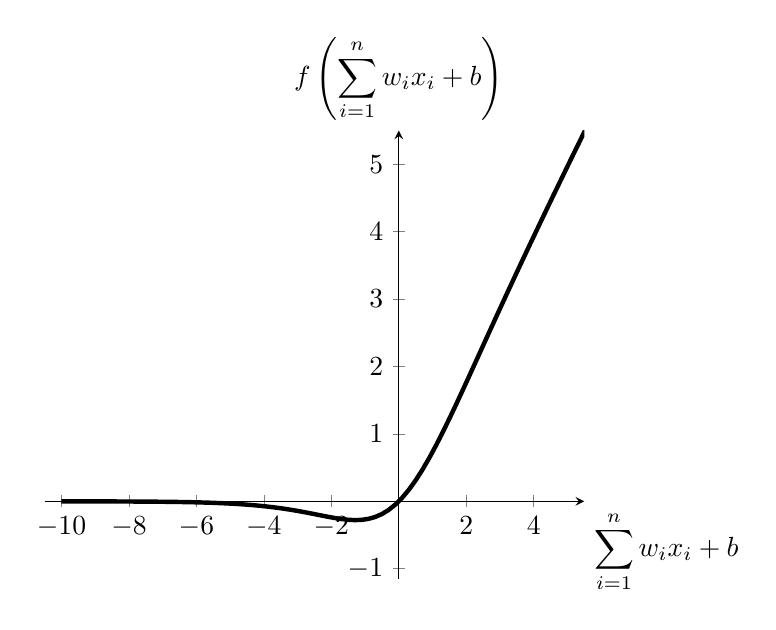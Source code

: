 \begin{tikzpicture}
        \begin{axis}%
        [ 
            axis x line=center,
            axis y line=center,
            xtick={-10,-8,...,5},
            ytick={-1,0,...,10},
            xlabel={$\displaystyle \sum_{i=1}^n{w_ix_i} + b$},
            ylabel={$\displaystyle f\left(\sum_{i=1}^n{w_ix_i} + b\right)$},
            xlabel style={below right},
            ylabel style={above},
            xmin=-10.5,
            xmax=5.5,
            ymin=-1.15,
            ymax=5.5,
            domain=-10:10
        ]
            \addplot+[black,mark=none,samples=100,domain=-10:10,ultra thick] (x,{x/(1+exp(-x))});
        \end{axis}
\end{tikzpicture}